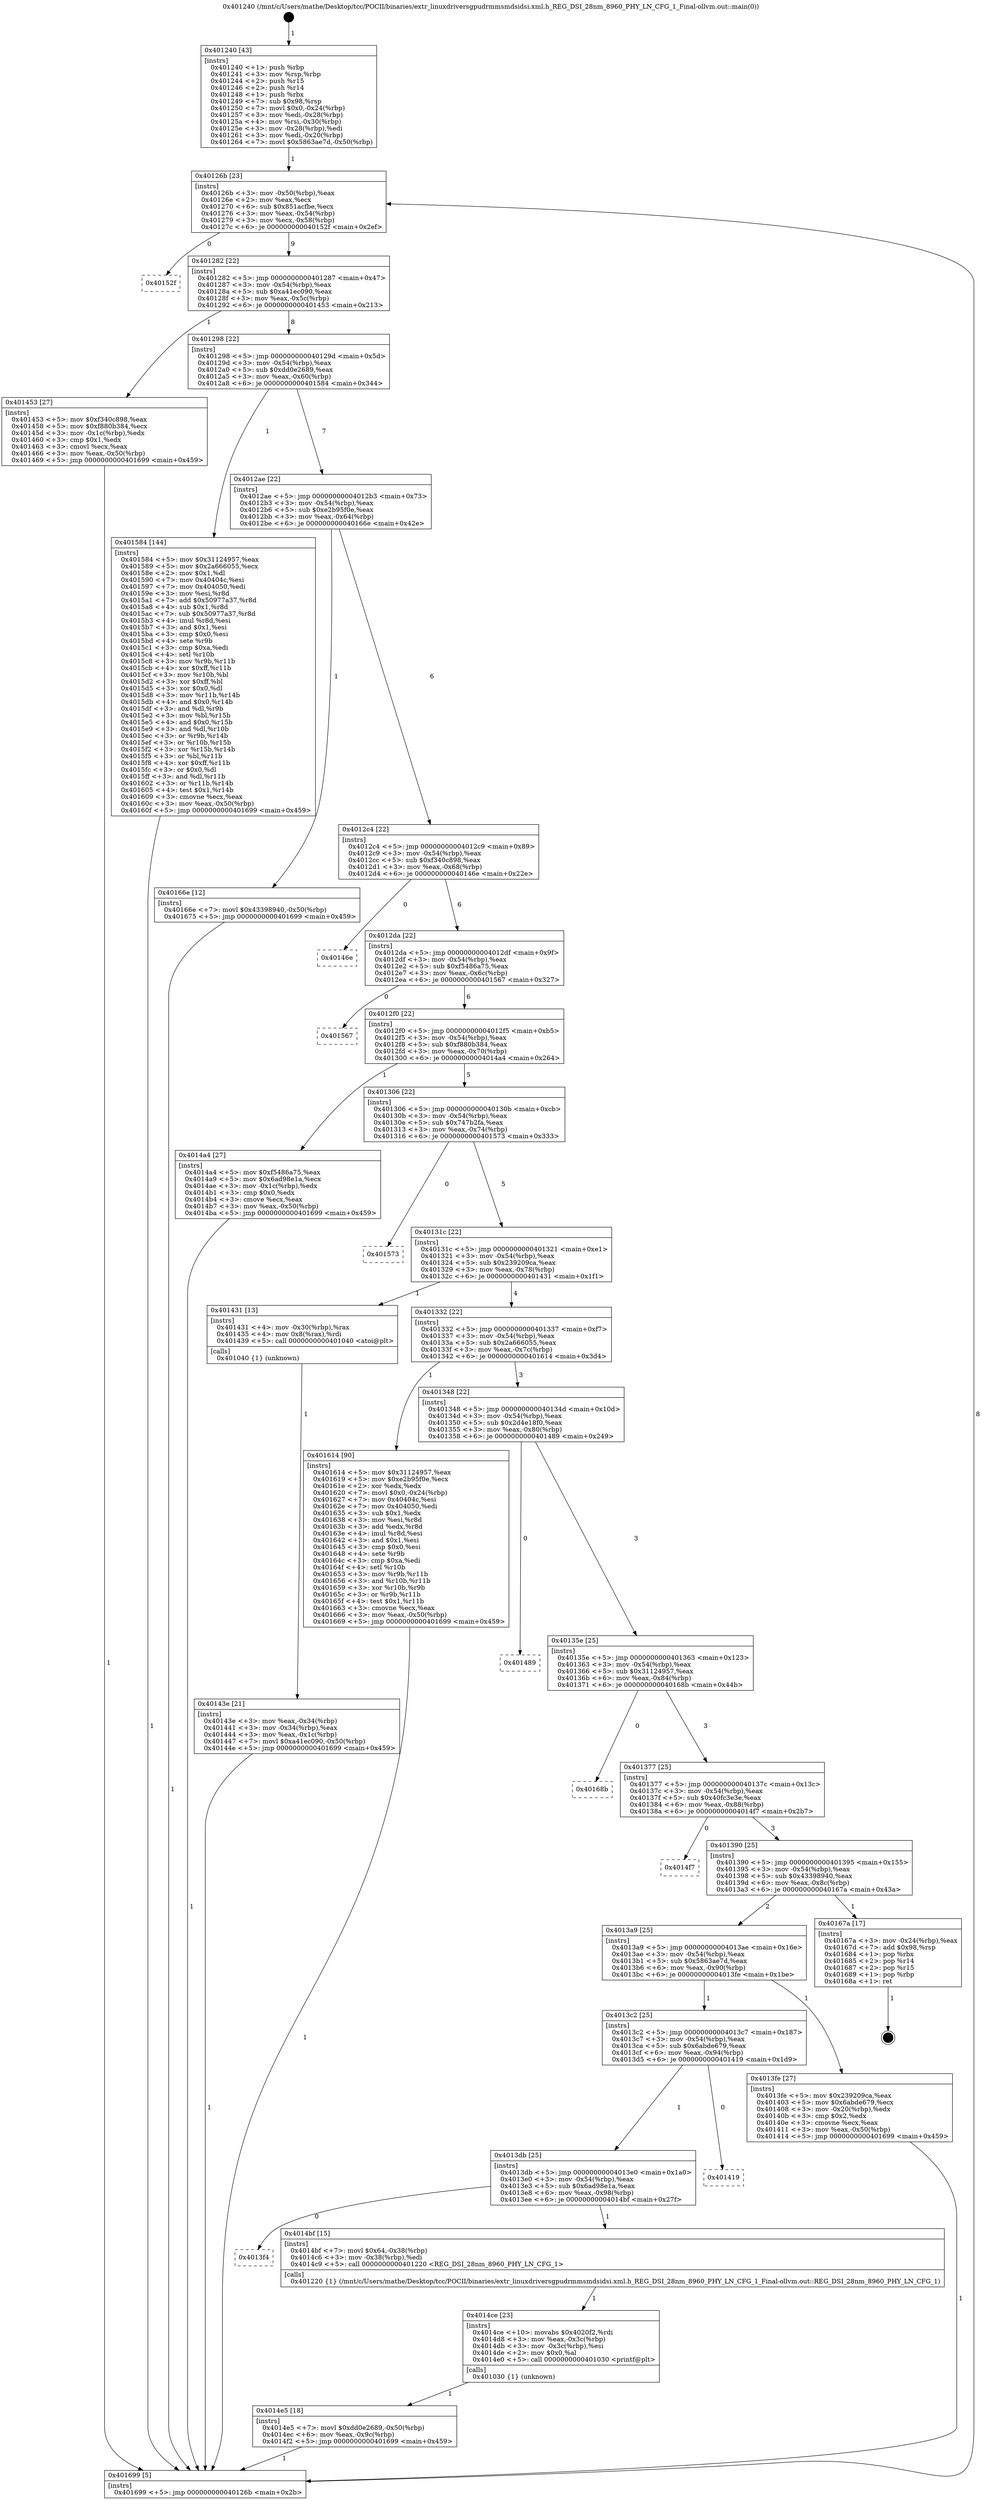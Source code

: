 digraph "0x401240" {
  label = "0x401240 (/mnt/c/Users/mathe/Desktop/tcc/POCII/binaries/extr_linuxdriversgpudrmmsmdsidsi.xml.h_REG_DSI_28nm_8960_PHY_LN_CFG_1_Final-ollvm.out::main(0))"
  labelloc = "t"
  node[shape=record]

  Entry [label="",width=0.3,height=0.3,shape=circle,fillcolor=black,style=filled]
  "0x40126b" [label="{
     0x40126b [23]\l
     | [instrs]\l
     &nbsp;&nbsp;0x40126b \<+3\>: mov -0x50(%rbp),%eax\l
     &nbsp;&nbsp;0x40126e \<+2\>: mov %eax,%ecx\l
     &nbsp;&nbsp;0x401270 \<+6\>: sub $0x851acfbe,%ecx\l
     &nbsp;&nbsp;0x401276 \<+3\>: mov %eax,-0x54(%rbp)\l
     &nbsp;&nbsp;0x401279 \<+3\>: mov %ecx,-0x58(%rbp)\l
     &nbsp;&nbsp;0x40127c \<+6\>: je 000000000040152f \<main+0x2ef\>\l
  }"]
  "0x40152f" [label="{
     0x40152f\l
  }", style=dashed]
  "0x401282" [label="{
     0x401282 [22]\l
     | [instrs]\l
     &nbsp;&nbsp;0x401282 \<+5\>: jmp 0000000000401287 \<main+0x47\>\l
     &nbsp;&nbsp;0x401287 \<+3\>: mov -0x54(%rbp),%eax\l
     &nbsp;&nbsp;0x40128a \<+5\>: sub $0xa41ec090,%eax\l
     &nbsp;&nbsp;0x40128f \<+3\>: mov %eax,-0x5c(%rbp)\l
     &nbsp;&nbsp;0x401292 \<+6\>: je 0000000000401453 \<main+0x213\>\l
  }"]
  Exit [label="",width=0.3,height=0.3,shape=circle,fillcolor=black,style=filled,peripheries=2]
  "0x401453" [label="{
     0x401453 [27]\l
     | [instrs]\l
     &nbsp;&nbsp;0x401453 \<+5\>: mov $0xf340c898,%eax\l
     &nbsp;&nbsp;0x401458 \<+5\>: mov $0xf880b384,%ecx\l
     &nbsp;&nbsp;0x40145d \<+3\>: mov -0x1c(%rbp),%edx\l
     &nbsp;&nbsp;0x401460 \<+3\>: cmp $0x1,%edx\l
     &nbsp;&nbsp;0x401463 \<+3\>: cmovl %ecx,%eax\l
     &nbsp;&nbsp;0x401466 \<+3\>: mov %eax,-0x50(%rbp)\l
     &nbsp;&nbsp;0x401469 \<+5\>: jmp 0000000000401699 \<main+0x459\>\l
  }"]
  "0x401298" [label="{
     0x401298 [22]\l
     | [instrs]\l
     &nbsp;&nbsp;0x401298 \<+5\>: jmp 000000000040129d \<main+0x5d\>\l
     &nbsp;&nbsp;0x40129d \<+3\>: mov -0x54(%rbp),%eax\l
     &nbsp;&nbsp;0x4012a0 \<+5\>: sub $0xdd0e2689,%eax\l
     &nbsp;&nbsp;0x4012a5 \<+3\>: mov %eax,-0x60(%rbp)\l
     &nbsp;&nbsp;0x4012a8 \<+6\>: je 0000000000401584 \<main+0x344\>\l
  }"]
  "0x4014e5" [label="{
     0x4014e5 [18]\l
     | [instrs]\l
     &nbsp;&nbsp;0x4014e5 \<+7\>: movl $0xdd0e2689,-0x50(%rbp)\l
     &nbsp;&nbsp;0x4014ec \<+6\>: mov %eax,-0x9c(%rbp)\l
     &nbsp;&nbsp;0x4014f2 \<+5\>: jmp 0000000000401699 \<main+0x459\>\l
  }"]
  "0x401584" [label="{
     0x401584 [144]\l
     | [instrs]\l
     &nbsp;&nbsp;0x401584 \<+5\>: mov $0x31124957,%eax\l
     &nbsp;&nbsp;0x401589 \<+5\>: mov $0x2a666055,%ecx\l
     &nbsp;&nbsp;0x40158e \<+2\>: mov $0x1,%dl\l
     &nbsp;&nbsp;0x401590 \<+7\>: mov 0x40404c,%esi\l
     &nbsp;&nbsp;0x401597 \<+7\>: mov 0x404050,%edi\l
     &nbsp;&nbsp;0x40159e \<+3\>: mov %esi,%r8d\l
     &nbsp;&nbsp;0x4015a1 \<+7\>: add $0x50977a37,%r8d\l
     &nbsp;&nbsp;0x4015a8 \<+4\>: sub $0x1,%r8d\l
     &nbsp;&nbsp;0x4015ac \<+7\>: sub $0x50977a37,%r8d\l
     &nbsp;&nbsp;0x4015b3 \<+4\>: imul %r8d,%esi\l
     &nbsp;&nbsp;0x4015b7 \<+3\>: and $0x1,%esi\l
     &nbsp;&nbsp;0x4015ba \<+3\>: cmp $0x0,%esi\l
     &nbsp;&nbsp;0x4015bd \<+4\>: sete %r9b\l
     &nbsp;&nbsp;0x4015c1 \<+3\>: cmp $0xa,%edi\l
     &nbsp;&nbsp;0x4015c4 \<+4\>: setl %r10b\l
     &nbsp;&nbsp;0x4015c8 \<+3\>: mov %r9b,%r11b\l
     &nbsp;&nbsp;0x4015cb \<+4\>: xor $0xff,%r11b\l
     &nbsp;&nbsp;0x4015cf \<+3\>: mov %r10b,%bl\l
     &nbsp;&nbsp;0x4015d2 \<+3\>: xor $0xff,%bl\l
     &nbsp;&nbsp;0x4015d5 \<+3\>: xor $0x0,%dl\l
     &nbsp;&nbsp;0x4015d8 \<+3\>: mov %r11b,%r14b\l
     &nbsp;&nbsp;0x4015db \<+4\>: and $0x0,%r14b\l
     &nbsp;&nbsp;0x4015df \<+3\>: and %dl,%r9b\l
     &nbsp;&nbsp;0x4015e2 \<+3\>: mov %bl,%r15b\l
     &nbsp;&nbsp;0x4015e5 \<+4\>: and $0x0,%r15b\l
     &nbsp;&nbsp;0x4015e9 \<+3\>: and %dl,%r10b\l
     &nbsp;&nbsp;0x4015ec \<+3\>: or %r9b,%r14b\l
     &nbsp;&nbsp;0x4015ef \<+3\>: or %r10b,%r15b\l
     &nbsp;&nbsp;0x4015f2 \<+3\>: xor %r15b,%r14b\l
     &nbsp;&nbsp;0x4015f5 \<+3\>: or %bl,%r11b\l
     &nbsp;&nbsp;0x4015f8 \<+4\>: xor $0xff,%r11b\l
     &nbsp;&nbsp;0x4015fc \<+3\>: or $0x0,%dl\l
     &nbsp;&nbsp;0x4015ff \<+3\>: and %dl,%r11b\l
     &nbsp;&nbsp;0x401602 \<+3\>: or %r11b,%r14b\l
     &nbsp;&nbsp;0x401605 \<+4\>: test $0x1,%r14b\l
     &nbsp;&nbsp;0x401609 \<+3\>: cmovne %ecx,%eax\l
     &nbsp;&nbsp;0x40160c \<+3\>: mov %eax,-0x50(%rbp)\l
     &nbsp;&nbsp;0x40160f \<+5\>: jmp 0000000000401699 \<main+0x459\>\l
  }"]
  "0x4012ae" [label="{
     0x4012ae [22]\l
     | [instrs]\l
     &nbsp;&nbsp;0x4012ae \<+5\>: jmp 00000000004012b3 \<main+0x73\>\l
     &nbsp;&nbsp;0x4012b3 \<+3\>: mov -0x54(%rbp),%eax\l
     &nbsp;&nbsp;0x4012b6 \<+5\>: sub $0xe2b95f0e,%eax\l
     &nbsp;&nbsp;0x4012bb \<+3\>: mov %eax,-0x64(%rbp)\l
     &nbsp;&nbsp;0x4012be \<+6\>: je 000000000040166e \<main+0x42e\>\l
  }"]
  "0x4014ce" [label="{
     0x4014ce [23]\l
     | [instrs]\l
     &nbsp;&nbsp;0x4014ce \<+10\>: movabs $0x4020f2,%rdi\l
     &nbsp;&nbsp;0x4014d8 \<+3\>: mov %eax,-0x3c(%rbp)\l
     &nbsp;&nbsp;0x4014db \<+3\>: mov -0x3c(%rbp),%esi\l
     &nbsp;&nbsp;0x4014de \<+2\>: mov $0x0,%al\l
     &nbsp;&nbsp;0x4014e0 \<+5\>: call 0000000000401030 \<printf@plt\>\l
     | [calls]\l
     &nbsp;&nbsp;0x401030 \{1\} (unknown)\l
  }"]
  "0x40166e" [label="{
     0x40166e [12]\l
     | [instrs]\l
     &nbsp;&nbsp;0x40166e \<+7\>: movl $0x43398940,-0x50(%rbp)\l
     &nbsp;&nbsp;0x401675 \<+5\>: jmp 0000000000401699 \<main+0x459\>\l
  }"]
  "0x4012c4" [label="{
     0x4012c4 [22]\l
     | [instrs]\l
     &nbsp;&nbsp;0x4012c4 \<+5\>: jmp 00000000004012c9 \<main+0x89\>\l
     &nbsp;&nbsp;0x4012c9 \<+3\>: mov -0x54(%rbp),%eax\l
     &nbsp;&nbsp;0x4012cc \<+5\>: sub $0xf340c898,%eax\l
     &nbsp;&nbsp;0x4012d1 \<+3\>: mov %eax,-0x68(%rbp)\l
     &nbsp;&nbsp;0x4012d4 \<+6\>: je 000000000040146e \<main+0x22e\>\l
  }"]
  "0x4013f4" [label="{
     0x4013f4\l
  }", style=dashed]
  "0x40146e" [label="{
     0x40146e\l
  }", style=dashed]
  "0x4012da" [label="{
     0x4012da [22]\l
     | [instrs]\l
     &nbsp;&nbsp;0x4012da \<+5\>: jmp 00000000004012df \<main+0x9f\>\l
     &nbsp;&nbsp;0x4012df \<+3\>: mov -0x54(%rbp),%eax\l
     &nbsp;&nbsp;0x4012e2 \<+5\>: sub $0xf5486a75,%eax\l
     &nbsp;&nbsp;0x4012e7 \<+3\>: mov %eax,-0x6c(%rbp)\l
     &nbsp;&nbsp;0x4012ea \<+6\>: je 0000000000401567 \<main+0x327\>\l
  }"]
  "0x4014bf" [label="{
     0x4014bf [15]\l
     | [instrs]\l
     &nbsp;&nbsp;0x4014bf \<+7\>: movl $0x64,-0x38(%rbp)\l
     &nbsp;&nbsp;0x4014c6 \<+3\>: mov -0x38(%rbp),%edi\l
     &nbsp;&nbsp;0x4014c9 \<+5\>: call 0000000000401220 \<REG_DSI_28nm_8960_PHY_LN_CFG_1\>\l
     | [calls]\l
     &nbsp;&nbsp;0x401220 \{1\} (/mnt/c/Users/mathe/Desktop/tcc/POCII/binaries/extr_linuxdriversgpudrmmsmdsidsi.xml.h_REG_DSI_28nm_8960_PHY_LN_CFG_1_Final-ollvm.out::REG_DSI_28nm_8960_PHY_LN_CFG_1)\l
  }"]
  "0x401567" [label="{
     0x401567\l
  }", style=dashed]
  "0x4012f0" [label="{
     0x4012f0 [22]\l
     | [instrs]\l
     &nbsp;&nbsp;0x4012f0 \<+5\>: jmp 00000000004012f5 \<main+0xb5\>\l
     &nbsp;&nbsp;0x4012f5 \<+3\>: mov -0x54(%rbp),%eax\l
     &nbsp;&nbsp;0x4012f8 \<+5\>: sub $0xf880b384,%eax\l
     &nbsp;&nbsp;0x4012fd \<+3\>: mov %eax,-0x70(%rbp)\l
     &nbsp;&nbsp;0x401300 \<+6\>: je 00000000004014a4 \<main+0x264\>\l
  }"]
  "0x4013db" [label="{
     0x4013db [25]\l
     | [instrs]\l
     &nbsp;&nbsp;0x4013db \<+5\>: jmp 00000000004013e0 \<main+0x1a0\>\l
     &nbsp;&nbsp;0x4013e0 \<+3\>: mov -0x54(%rbp),%eax\l
     &nbsp;&nbsp;0x4013e3 \<+5\>: sub $0x6ad98e1a,%eax\l
     &nbsp;&nbsp;0x4013e8 \<+6\>: mov %eax,-0x98(%rbp)\l
     &nbsp;&nbsp;0x4013ee \<+6\>: je 00000000004014bf \<main+0x27f\>\l
  }"]
  "0x4014a4" [label="{
     0x4014a4 [27]\l
     | [instrs]\l
     &nbsp;&nbsp;0x4014a4 \<+5\>: mov $0xf5486a75,%eax\l
     &nbsp;&nbsp;0x4014a9 \<+5\>: mov $0x6ad98e1a,%ecx\l
     &nbsp;&nbsp;0x4014ae \<+3\>: mov -0x1c(%rbp),%edx\l
     &nbsp;&nbsp;0x4014b1 \<+3\>: cmp $0x0,%edx\l
     &nbsp;&nbsp;0x4014b4 \<+3\>: cmove %ecx,%eax\l
     &nbsp;&nbsp;0x4014b7 \<+3\>: mov %eax,-0x50(%rbp)\l
     &nbsp;&nbsp;0x4014ba \<+5\>: jmp 0000000000401699 \<main+0x459\>\l
  }"]
  "0x401306" [label="{
     0x401306 [22]\l
     | [instrs]\l
     &nbsp;&nbsp;0x401306 \<+5\>: jmp 000000000040130b \<main+0xcb\>\l
     &nbsp;&nbsp;0x40130b \<+3\>: mov -0x54(%rbp),%eax\l
     &nbsp;&nbsp;0x40130e \<+5\>: sub $0x747b2fa,%eax\l
     &nbsp;&nbsp;0x401313 \<+3\>: mov %eax,-0x74(%rbp)\l
     &nbsp;&nbsp;0x401316 \<+6\>: je 0000000000401573 \<main+0x333\>\l
  }"]
  "0x401419" [label="{
     0x401419\l
  }", style=dashed]
  "0x401573" [label="{
     0x401573\l
  }", style=dashed]
  "0x40131c" [label="{
     0x40131c [22]\l
     | [instrs]\l
     &nbsp;&nbsp;0x40131c \<+5\>: jmp 0000000000401321 \<main+0xe1\>\l
     &nbsp;&nbsp;0x401321 \<+3\>: mov -0x54(%rbp),%eax\l
     &nbsp;&nbsp;0x401324 \<+5\>: sub $0x239209ca,%eax\l
     &nbsp;&nbsp;0x401329 \<+3\>: mov %eax,-0x78(%rbp)\l
     &nbsp;&nbsp;0x40132c \<+6\>: je 0000000000401431 \<main+0x1f1\>\l
  }"]
  "0x40143e" [label="{
     0x40143e [21]\l
     | [instrs]\l
     &nbsp;&nbsp;0x40143e \<+3\>: mov %eax,-0x34(%rbp)\l
     &nbsp;&nbsp;0x401441 \<+3\>: mov -0x34(%rbp),%eax\l
     &nbsp;&nbsp;0x401444 \<+3\>: mov %eax,-0x1c(%rbp)\l
     &nbsp;&nbsp;0x401447 \<+7\>: movl $0xa41ec090,-0x50(%rbp)\l
     &nbsp;&nbsp;0x40144e \<+5\>: jmp 0000000000401699 \<main+0x459\>\l
  }"]
  "0x401431" [label="{
     0x401431 [13]\l
     | [instrs]\l
     &nbsp;&nbsp;0x401431 \<+4\>: mov -0x30(%rbp),%rax\l
     &nbsp;&nbsp;0x401435 \<+4\>: mov 0x8(%rax),%rdi\l
     &nbsp;&nbsp;0x401439 \<+5\>: call 0000000000401040 \<atoi@plt\>\l
     | [calls]\l
     &nbsp;&nbsp;0x401040 \{1\} (unknown)\l
  }"]
  "0x401332" [label="{
     0x401332 [22]\l
     | [instrs]\l
     &nbsp;&nbsp;0x401332 \<+5\>: jmp 0000000000401337 \<main+0xf7\>\l
     &nbsp;&nbsp;0x401337 \<+3\>: mov -0x54(%rbp),%eax\l
     &nbsp;&nbsp;0x40133a \<+5\>: sub $0x2a666055,%eax\l
     &nbsp;&nbsp;0x40133f \<+3\>: mov %eax,-0x7c(%rbp)\l
     &nbsp;&nbsp;0x401342 \<+6\>: je 0000000000401614 \<main+0x3d4\>\l
  }"]
  "0x401240" [label="{
     0x401240 [43]\l
     | [instrs]\l
     &nbsp;&nbsp;0x401240 \<+1\>: push %rbp\l
     &nbsp;&nbsp;0x401241 \<+3\>: mov %rsp,%rbp\l
     &nbsp;&nbsp;0x401244 \<+2\>: push %r15\l
     &nbsp;&nbsp;0x401246 \<+2\>: push %r14\l
     &nbsp;&nbsp;0x401248 \<+1\>: push %rbx\l
     &nbsp;&nbsp;0x401249 \<+7\>: sub $0x98,%rsp\l
     &nbsp;&nbsp;0x401250 \<+7\>: movl $0x0,-0x24(%rbp)\l
     &nbsp;&nbsp;0x401257 \<+3\>: mov %edi,-0x28(%rbp)\l
     &nbsp;&nbsp;0x40125a \<+4\>: mov %rsi,-0x30(%rbp)\l
     &nbsp;&nbsp;0x40125e \<+3\>: mov -0x28(%rbp),%edi\l
     &nbsp;&nbsp;0x401261 \<+3\>: mov %edi,-0x20(%rbp)\l
     &nbsp;&nbsp;0x401264 \<+7\>: movl $0x5863ae7d,-0x50(%rbp)\l
  }"]
  "0x401614" [label="{
     0x401614 [90]\l
     | [instrs]\l
     &nbsp;&nbsp;0x401614 \<+5\>: mov $0x31124957,%eax\l
     &nbsp;&nbsp;0x401619 \<+5\>: mov $0xe2b95f0e,%ecx\l
     &nbsp;&nbsp;0x40161e \<+2\>: xor %edx,%edx\l
     &nbsp;&nbsp;0x401620 \<+7\>: movl $0x0,-0x24(%rbp)\l
     &nbsp;&nbsp;0x401627 \<+7\>: mov 0x40404c,%esi\l
     &nbsp;&nbsp;0x40162e \<+7\>: mov 0x404050,%edi\l
     &nbsp;&nbsp;0x401635 \<+3\>: sub $0x1,%edx\l
     &nbsp;&nbsp;0x401638 \<+3\>: mov %esi,%r8d\l
     &nbsp;&nbsp;0x40163b \<+3\>: add %edx,%r8d\l
     &nbsp;&nbsp;0x40163e \<+4\>: imul %r8d,%esi\l
     &nbsp;&nbsp;0x401642 \<+3\>: and $0x1,%esi\l
     &nbsp;&nbsp;0x401645 \<+3\>: cmp $0x0,%esi\l
     &nbsp;&nbsp;0x401648 \<+4\>: sete %r9b\l
     &nbsp;&nbsp;0x40164c \<+3\>: cmp $0xa,%edi\l
     &nbsp;&nbsp;0x40164f \<+4\>: setl %r10b\l
     &nbsp;&nbsp;0x401653 \<+3\>: mov %r9b,%r11b\l
     &nbsp;&nbsp;0x401656 \<+3\>: and %r10b,%r11b\l
     &nbsp;&nbsp;0x401659 \<+3\>: xor %r10b,%r9b\l
     &nbsp;&nbsp;0x40165c \<+3\>: or %r9b,%r11b\l
     &nbsp;&nbsp;0x40165f \<+4\>: test $0x1,%r11b\l
     &nbsp;&nbsp;0x401663 \<+3\>: cmovne %ecx,%eax\l
     &nbsp;&nbsp;0x401666 \<+3\>: mov %eax,-0x50(%rbp)\l
     &nbsp;&nbsp;0x401669 \<+5\>: jmp 0000000000401699 \<main+0x459\>\l
  }"]
  "0x401348" [label="{
     0x401348 [22]\l
     | [instrs]\l
     &nbsp;&nbsp;0x401348 \<+5\>: jmp 000000000040134d \<main+0x10d\>\l
     &nbsp;&nbsp;0x40134d \<+3\>: mov -0x54(%rbp),%eax\l
     &nbsp;&nbsp;0x401350 \<+5\>: sub $0x2d4e18f0,%eax\l
     &nbsp;&nbsp;0x401355 \<+3\>: mov %eax,-0x80(%rbp)\l
     &nbsp;&nbsp;0x401358 \<+6\>: je 0000000000401489 \<main+0x249\>\l
  }"]
  "0x401699" [label="{
     0x401699 [5]\l
     | [instrs]\l
     &nbsp;&nbsp;0x401699 \<+5\>: jmp 000000000040126b \<main+0x2b\>\l
  }"]
  "0x401489" [label="{
     0x401489\l
  }", style=dashed]
  "0x40135e" [label="{
     0x40135e [25]\l
     | [instrs]\l
     &nbsp;&nbsp;0x40135e \<+5\>: jmp 0000000000401363 \<main+0x123\>\l
     &nbsp;&nbsp;0x401363 \<+3\>: mov -0x54(%rbp),%eax\l
     &nbsp;&nbsp;0x401366 \<+5\>: sub $0x31124957,%eax\l
     &nbsp;&nbsp;0x40136b \<+6\>: mov %eax,-0x84(%rbp)\l
     &nbsp;&nbsp;0x401371 \<+6\>: je 000000000040168b \<main+0x44b\>\l
  }"]
  "0x4013c2" [label="{
     0x4013c2 [25]\l
     | [instrs]\l
     &nbsp;&nbsp;0x4013c2 \<+5\>: jmp 00000000004013c7 \<main+0x187\>\l
     &nbsp;&nbsp;0x4013c7 \<+3\>: mov -0x54(%rbp),%eax\l
     &nbsp;&nbsp;0x4013ca \<+5\>: sub $0x6abde679,%eax\l
     &nbsp;&nbsp;0x4013cf \<+6\>: mov %eax,-0x94(%rbp)\l
     &nbsp;&nbsp;0x4013d5 \<+6\>: je 0000000000401419 \<main+0x1d9\>\l
  }"]
  "0x40168b" [label="{
     0x40168b\l
  }", style=dashed]
  "0x401377" [label="{
     0x401377 [25]\l
     | [instrs]\l
     &nbsp;&nbsp;0x401377 \<+5\>: jmp 000000000040137c \<main+0x13c\>\l
     &nbsp;&nbsp;0x40137c \<+3\>: mov -0x54(%rbp),%eax\l
     &nbsp;&nbsp;0x40137f \<+5\>: sub $0x40fc3e3e,%eax\l
     &nbsp;&nbsp;0x401384 \<+6\>: mov %eax,-0x88(%rbp)\l
     &nbsp;&nbsp;0x40138a \<+6\>: je 00000000004014f7 \<main+0x2b7\>\l
  }"]
  "0x4013fe" [label="{
     0x4013fe [27]\l
     | [instrs]\l
     &nbsp;&nbsp;0x4013fe \<+5\>: mov $0x239209ca,%eax\l
     &nbsp;&nbsp;0x401403 \<+5\>: mov $0x6abde679,%ecx\l
     &nbsp;&nbsp;0x401408 \<+3\>: mov -0x20(%rbp),%edx\l
     &nbsp;&nbsp;0x40140b \<+3\>: cmp $0x2,%edx\l
     &nbsp;&nbsp;0x40140e \<+3\>: cmovne %ecx,%eax\l
     &nbsp;&nbsp;0x401411 \<+3\>: mov %eax,-0x50(%rbp)\l
     &nbsp;&nbsp;0x401414 \<+5\>: jmp 0000000000401699 \<main+0x459\>\l
  }"]
  "0x4014f7" [label="{
     0x4014f7\l
  }", style=dashed]
  "0x401390" [label="{
     0x401390 [25]\l
     | [instrs]\l
     &nbsp;&nbsp;0x401390 \<+5\>: jmp 0000000000401395 \<main+0x155\>\l
     &nbsp;&nbsp;0x401395 \<+3\>: mov -0x54(%rbp),%eax\l
     &nbsp;&nbsp;0x401398 \<+5\>: sub $0x43398940,%eax\l
     &nbsp;&nbsp;0x40139d \<+6\>: mov %eax,-0x8c(%rbp)\l
     &nbsp;&nbsp;0x4013a3 \<+6\>: je 000000000040167a \<main+0x43a\>\l
  }"]
  "0x4013a9" [label="{
     0x4013a9 [25]\l
     | [instrs]\l
     &nbsp;&nbsp;0x4013a9 \<+5\>: jmp 00000000004013ae \<main+0x16e\>\l
     &nbsp;&nbsp;0x4013ae \<+3\>: mov -0x54(%rbp),%eax\l
     &nbsp;&nbsp;0x4013b1 \<+5\>: sub $0x5863ae7d,%eax\l
     &nbsp;&nbsp;0x4013b6 \<+6\>: mov %eax,-0x90(%rbp)\l
     &nbsp;&nbsp;0x4013bc \<+6\>: je 00000000004013fe \<main+0x1be\>\l
  }"]
  "0x40167a" [label="{
     0x40167a [17]\l
     | [instrs]\l
     &nbsp;&nbsp;0x40167a \<+3\>: mov -0x24(%rbp),%eax\l
     &nbsp;&nbsp;0x40167d \<+7\>: add $0x98,%rsp\l
     &nbsp;&nbsp;0x401684 \<+1\>: pop %rbx\l
     &nbsp;&nbsp;0x401685 \<+2\>: pop %r14\l
     &nbsp;&nbsp;0x401687 \<+2\>: pop %r15\l
     &nbsp;&nbsp;0x401689 \<+1\>: pop %rbp\l
     &nbsp;&nbsp;0x40168a \<+1\>: ret\l
  }"]
  Entry -> "0x401240" [label=" 1"]
  "0x40126b" -> "0x40152f" [label=" 0"]
  "0x40126b" -> "0x401282" [label=" 9"]
  "0x40167a" -> Exit [label=" 1"]
  "0x401282" -> "0x401453" [label=" 1"]
  "0x401282" -> "0x401298" [label=" 8"]
  "0x40166e" -> "0x401699" [label=" 1"]
  "0x401298" -> "0x401584" [label=" 1"]
  "0x401298" -> "0x4012ae" [label=" 7"]
  "0x401614" -> "0x401699" [label=" 1"]
  "0x4012ae" -> "0x40166e" [label=" 1"]
  "0x4012ae" -> "0x4012c4" [label=" 6"]
  "0x401584" -> "0x401699" [label=" 1"]
  "0x4012c4" -> "0x40146e" [label=" 0"]
  "0x4012c4" -> "0x4012da" [label=" 6"]
  "0x4014e5" -> "0x401699" [label=" 1"]
  "0x4012da" -> "0x401567" [label=" 0"]
  "0x4012da" -> "0x4012f0" [label=" 6"]
  "0x4014ce" -> "0x4014e5" [label=" 1"]
  "0x4012f0" -> "0x4014a4" [label=" 1"]
  "0x4012f0" -> "0x401306" [label=" 5"]
  "0x4013db" -> "0x4013f4" [label=" 0"]
  "0x401306" -> "0x401573" [label=" 0"]
  "0x401306" -> "0x40131c" [label=" 5"]
  "0x4013db" -> "0x4014bf" [label=" 1"]
  "0x40131c" -> "0x401431" [label=" 1"]
  "0x40131c" -> "0x401332" [label=" 4"]
  "0x4013c2" -> "0x4013db" [label=" 1"]
  "0x401332" -> "0x401614" [label=" 1"]
  "0x401332" -> "0x401348" [label=" 3"]
  "0x4013c2" -> "0x401419" [label=" 0"]
  "0x401348" -> "0x401489" [label=" 0"]
  "0x401348" -> "0x40135e" [label=" 3"]
  "0x4014bf" -> "0x4014ce" [label=" 1"]
  "0x40135e" -> "0x40168b" [label=" 0"]
  "0x40135e" -> "0x401377" [label=" 3"]
  "0x4014a4" -> "0x401699" [label=" 1"]
  "0x401377" -> "0x4014f7" [label=" 0"]
  "0x401377" -> "0x401390" [label=" 3"]
  "0x401453" -> "0x401699" [label=" 1"]
  "0x401390" -> "0x40167a" [label=" 1"]
  "0x401390" -> "0x4013a9" [label=" 2"]
  "0x40143e" -> "0x401699" [label=" 1"]
  "0x4013a9" -> "0x4013fe" [label=" 1"]
  "0x4013a9" -> "0x4013c2" [label=" 1"]
  "0x4013fe" -> "0x401699" [label=" 1"]
  "0x401240" -> "0x40126b" [label=" 1"]
  "0x401699" -> "0x40126b" [label=" 8"]
  "0x401431" -> "0x40143e" [label=" 1"]
}

